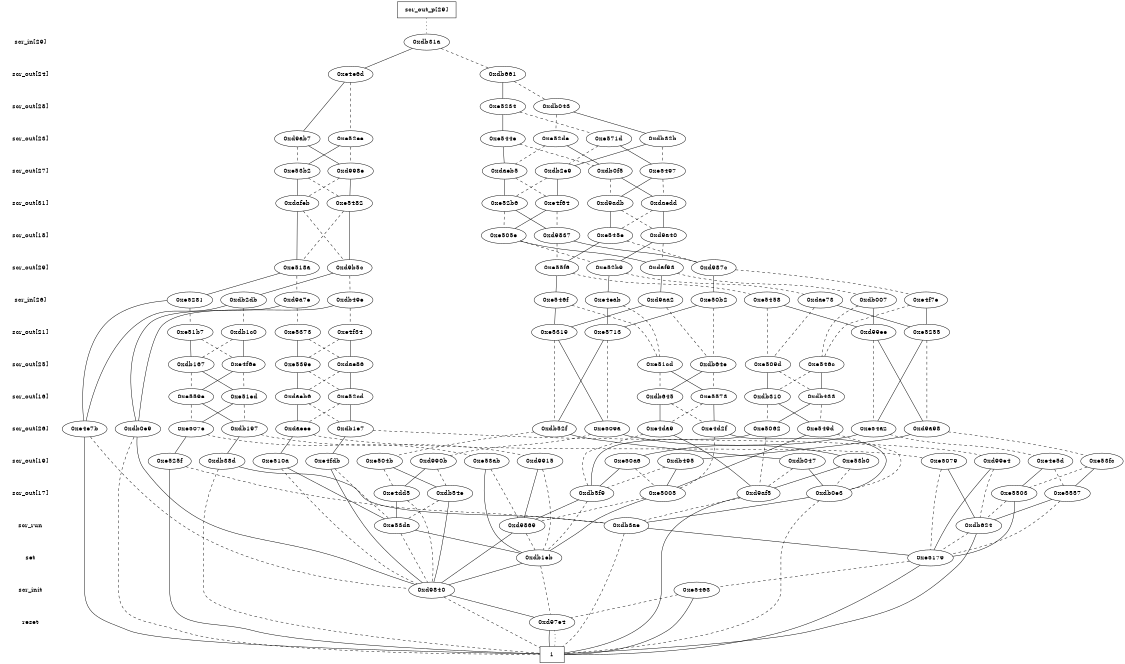 digraph "DD" {
size = "7.5,10"
center = true;
edge [dir = none];
{ node [shape = plaintext];
  edge [style = invis];
  "CONST NODES" [style = invis];
" scr_in[29] " -> " scr_out[24] " -> " scr_out[28] " -> " scr_out[23] " -> " scr_out[27] " -> " scr_out[31] " -> " scr_out[18] " -> " scr_out[29] " -> " scr_in[26] " -> " scr_out[21] " -> " scr_out[25] " -> " scr_out[16] " -> " scr_out[26] " -> " scr_out[19] " -> " scr_out[17] " -> " scr_run " -> " set " -> " scr_init " -> " reset " -> "CONST NODES"; 
}
{ rank = same; node [shape = box]; edge [style = invis];
"  scr_out_p[29]  "; }
{ rank = same; " scr_in[29] ";
"0xdb31a";
}
{ rank = same; " scr_out[24] ";
"0xdb661";
"0xe4e6d";
}
{ rank = same; " scr_out[28] ";
"0xe5234";
"0xdb043";
}
{ rank = same; " scr_out[23] ";
"0xd9ab7";
"0xe571d";
"0xdb32b";
"0xe52ee";
"0xe52de";
"0xe544e";
}
{ rank = same; " scr_out[27] ";
"0xe5497";
"0xdb2e9";
"0xdaeb5";
"0xdb0f5";
"0xd998e";
"0xe53b2";
}
{ rank = same; " scr_out[31] ";
"0xe4f64";
"0xdafeb";
"0xe5482";
"0xdaedd";
"0xd9adb";
"0xe52b6";
}
{ rank = same; " scr_out[18] ";
"0xe505e";
"0xd9837";
"0xe545e";
"0xd9a40";
}
{ rank = same; " scr_out[29] ";
"0xd987c";
"0xe518a";
"0xe52b9";
"0xd9b5c";
"0xe55f6";
"0xdaf93";
}
{ rank = same; " scr_in[26] ";
"0xe4eab";
"0xdb007";
"0xd9a7e";
"0xe5281";
"0xd9aa2";
"0xdae73";
"0xe546f";
"0xe5458";
"0xe4f7e";
"0xdb2db";
"0xe50b2";
"0xdb49e";
}
{ rank = same; " scr_out[21] ";
"0xe5713";
"0xe51b7";
"0xe5373";
"0xd99ee";
"0xe5319";
"0xe4f34";
"0xe5255";
"0xdb1c0";
}
{ rank = same; " scr_out[25] ";
"0xe51cd";
"0xdae86";
"0xe4f6e";
"0xdb167";
"0xe546c";
"0xe539e";
"0xe509d";
"0xdb64e";
}
{ rank = same; " scr_out[16] ";
"0xdb645";
"0xe51ed";
"0xdb310";
"0xe52cd";
"0xe5573";
"0xdaeb6";
"0xdb433";
"0xe559e";
}
{ rank = same; " scr_out[26] ";
"0xdaeee";
"0xe507e";
"0xe549d";
"0xdb1e7";
"0xd9a98";
"0xe54a2";
"0xdb197";
"0xe4da9";
"0xdb52f";
"0xdb0e9";
"0xe4d2f";
"0xe5062";
"0xe4e7b";
"0xe509a";
}
{ rank = same; " scr_out[19] ";
"0xd99e4";
"0xe525f";
"0xe510a";
"0xd9915";
"0xdb38d";
"0xe504b";
"0xe53fc";
"0xd990b";
"0xe50a6";
"0xe53ab";
"0xe4fdb";
"0xdb047";
"0xe4e5d";
"0xe53b0";
"0xe5079";
"0xdb495";
}
{ rank = same; " scr_out[17] ";
"0xe5503";
"0xd9af5";
"0xe4dd5";
"0xdb5f9";
"0xdb0e3";
"0xe5005";
"0xdb54e";
"0xe5557";
}
{ rank = same; " scr_run ";
"0xe53da";
"0xdb3ae";
"0xd9869";
"0xdb624";
}
{ rank = same; " set ";
"0xe5179";
"0xdb1eb";
}
{ rank = same; " scr_init ";
"0xe5463";
"0xd9840";
}
{ rank = same; " reset ";
"0xd97e4";
}
{ rank = same; "CONST NODES";
{ node [shape = box]; "0xd979d";
}
}
"  scr_out_p[29]  " -> "0xdb31a" [style = dotted];
"0xdb31a" -> "0xe4e6d";
"0xdb31a" -> "0xdb661" [style = dashed];
"0xdb661" -> "0xe5234";
"0xdb661" -> "0xdb043" [style = dashed];
"0xe4e6d" -> "0xd9ab7";
"0xe4e6d" -> "0xe52ee" [style = dashed];
"0xe5234" -> "0xe544e";
"0xe5234" -> "0xe571d" [style = dashed];
"0xdb043" -> "0xdb32b";
"0xdb043" -> "0xe52de" [style = dashed];
"0xd9ab7" -> "0xd998e";
"0xd9ab7" -> "0xe53b2" [style = dashed];
"0xe571d" -> "0xe5497";
"0xe571d" -> "0xdb2e9" [style = dashed];
"0xdb32b" -> "0xdb2e9";
"0xdb32b" -> "0xe5497" [style = dashed];
"0xe52ee" -> "0xe53b2";
"0xe52ee" -> "0xd998e" [style = dashed];
"0xe52de" -> "0xdb0f5";
"0xe52de" -> "0xdaeb5" [style = dashed];
"0xe544e" -> "0xdaeb5";
"0xe544e" -> "0xdb0f5" [style = dashed];
"0xe5497" -> "0xd9adb";
"0xe5497" -> "0xdaedd" [style = dashed];
"0xdb2e9" -> "0xe4f64";
"0xdb2e9" -> "0xe52b6" [style = dashed];
"0xdaeb5" -> "0xe52b6";
"0xdaeb5" -> "0xe4f64" [style = dashed];
"0xdb0f5" -> "0xdaedd";
"0xdb0f5" -> "0xd9adb" [style = dashed];
"0xd998e" -> "0xe5482";
"0xd998e" -> "0xdafeb" [style = dashed];
"0xe53b2" -> "0xdafeb";
"0xe53b2" -> "0xe5482" [style = dashed];
"0xe4f64" -> "0xe505e";
"0xe4f64" -> "0xd9837" [style = dashed];
"0xdafeb" -> "0xe518a";
"0xdafeb" -> "0xd9b5c" [style = dashed];
"0xe5482" -> "0xd9b5c";
"0xe5482" -> "0xe518a" [style = dashed];
"0xdaedd" -> "0xd9a40";
"0xdaedd" -> "0xe545e" [style = dashed];
"0xd9adb" -> "0xe545e";
"0xd9adb" -> "0xd9a40" [style = dashed];
"0xe52b6" -> "0xd9837";
"0xe52b6" -> "0xe505e" [style = dashed];
"0xe505e" -> "0xdaf93";
"0xe505e" -> "0xe52b9" [style = dashed];
"0xd9837" -> "0xd987c";
"0xd9837" -> "0xe55f6" [style = dashed];
"0xe545e" -> "0xe55f6";
"0xe545e" -> "0xd987c" [style = dashed];
"0xd9a40" -> "0xe52b9";
"0xd9a40" -> "0xdaf93" [style = dashed];
"0xd987c" -> "0xe50b2";
"0xd987c" -> "0xe4f7e" [style = dashed];
"0xe518a" -> "0xe5281";
"0xe518a" -> "0xd9a7e" [style = dashed];
"0xe52b9" -> "0xe4eab";
"0xe52b9" -> "0xdae73" [style = dashed];
"0xd9b5c" -> "0xdb2db";
"0xd9b5c" -> "0xdb49e" [style = dashed];
"0xe55f6" -> "0xe546f";
"0xe55f6" -> "0xe5458" [style = dashed];
"0xdaf93" -> "0xd9aa2";
"0xdaf93" -> "0xdb007" [style = dashed];
"0xe4eab" -> "0xe5713";
"0xe4eab" -> "0xe51cd" [style = dashed];
"0xdb007" -> "0xd99ee";
"0xdb007" -> "0xe546c" [style = dashed];
"0xd9a7e" -> "0xdb0e9";
"0xd9a7e" -> "0xe5373" [style = dashed];
"0xe5281" -> "0xe4e7b";
"0xe5281" -> "0xe51b7" [style = dashed];
"0xd9aa2" -> "0xe5319";
"0xd9aa2" -> "0xdb64e" [style = dashed];
"0xdae73" -> "0xe5255";
"0xdae73" -> "0xe509d" [style = dashed];
"0xe546f" -> "0xe5319";
"0xe546f" -> "0xe51cd" [style = dashed];
"0xe5458" -> "0xd99ee";
"0xe5458" -> "0xe509d" [style = dashed];
"0xe4f7e" -> "0xe5255";
"0xe4f7e" -> "0xe546c" [style = dashed];
"0xdb2db" -> "0xe4e7b";
"0xdb2db" -> "0xdb1c0" [style = dashed];
"0xe50b2" -> "0xe5713";
"0xe50b2" -> "0xdb64e" [style = dashed];
"0xdb49e" -> "0xdb0e9";
"0xdb49e" -> "0xe4f34" [style = dashed];
"0xe5713" -> "0xdb52f";
"0xe5713" -> "0xe509a" [style = dashed];
"0xe51b7" -> "0xdb167";
"0xe51b7" -> "0xe4f6e" [style = dashed];
"0xe5373" -> "0xe539e";
"0xe5373" -> "0xdae86" [style = dashed];
"0xd99ee" -> "0xd9a98";
"0xd99ee" -> "0xe54a2" [style = dashed];
"0xe5319" -> "0xe509a";
"0xe5319" -> "0xdb52f" [style = dashed];
"0xe4f34" -> "0xdae86";
"0xe4f34" -> "0xe539e" [style = dashed];
"0xe5255" -> "0xe54a2";
"0xe5255" -> "0xd9a98" [style = dashed];
"0xdb1c0" -> "0xe4f6e";
"0xdb1c0" -> "0xdb167" [style = dashed];
"0xe51cd" -> "0xe5573";
"0xe51cd" -> "0xdb645" [style = dashed];
"0xdae86" -> "0xe52cd";
"0xdae86" -> "0xdaeb6" [style = dashed];
"0xe4f6e" -> "0xe559e";
"0xe4f6e" -> "0xe51ed" [style = dashed];
"0xdb167" -> "0xe51ed";
"0xdb167" -> "0xe559e" [style = dashed];
"0xe546c" -> "0xdb433";
"0xe546c" -> "0xdb310" [style = dashed];
"0xe539e" -> "0xdaeb6";
"0xe539e" -> "0xe52cd" [style = dashed];
"0xe509d" -> "0xdb310";
"0xe509d" -> "0xdb433" [style = dashed];
"0xdb64e" -> "0xdb645";
"0xdb64e" -> "0xe5573" [style = dashed];
"0xdb645" -> "0xe4da9";
"0xdb645" -> "0xe4d2f" [style = dashed];
"0xe51ed" -> "0xe507e";
"0xe51ed" -> "0xdb197" [style = dashed];
"0xdb310" -> "0xe549d";
"0xdb310" -> "0xe5062" [style = dashed];
"0xe52cd" -> "0xdb1e7";
"0xe52cd" -> "0xdaeee" [style = dashed];
"0xe5573" -> "0xe4d2f";
"0xe5573" -> "0xe4da9" [style = dashed];
"0xdaeb6" -> "0xdaeee";
"0xdaeb6" -> "0xdb1e7" [style = dashed];
"0xdb433" -> "0xe5062";
"0xdb433" -> "0xe549d" [style = dashed];
"0xe559e" -> "0xdb197";
"0xe559e" -> "0xe507e" [style = dashed];
"0xdaeee" -> "0xe510a";
"0xdaeee" -> "0xe5079" [style = dashed];
"0xe507e" -> "0xe525f";
"0xe507e" -> "0xe53ab" [style = dashed];
"0xe549d" -> "0xe5005";
"0xe549d" -> "0xdb0e3" [style = dashed];
"0xdb1e7" -> "0xe4fdb";
"0xdb1e7" -> "0xd99e4" [style = dashed];
"0xd9a98" -> "0xdb495";
"0xd9a98" -> "0xe53fc" [style = dashed];
"0xe54a2" -> "0xe50a6";
"0xe54a2" -> "0xe4e5d" [style = dashed];
"0xdb197" -> "0xdb38d";
"0xdb197" -> "0xd9915" [style = dashed];
"0xe4da9" -> "0xd9af5";
"0xe4da9" -> "0xdb5f9" [style = dashed];
"0xdb52f" -> "0xdb047";
"0xdb52f" -> "0xe504b" [style = dashed];
"0xdb0e9" -> "0xd9840";
"0xdb0e9" -> "0xd979d" [style = dashed];
"0xe4d2f" -> "0xdb0e3";
"0xe4d2f" -> "0xe5005" [style = dashed];
"0xe5062" -> "0xdb5f9";
"0xe5062" -> "0xd9af5" [style = dashed];
"0xe4e7b" -> "0xd979d";
"0xe4e7b" -> "0xd9840" [style = dashed];
"0xe509a" -> "0xe53b0";
"0xe509a" -> "0xd990b" [style = dashed];
"0xd99e4" -> "0xe5179";
"0xd99e4" -> "0xdb624" [style = dashed];
"0xe525f" -> "0xd979d";
"0xe525f" -> "0xdb3ae" [style = dashed];
"0xe510a" -> "0xe53da";
"0xe510a" -> "0xd9840" [style = dashed];
"0xd9915" -> "0xd9869";
"0xd9915" -> "0xdb1eb" [style = dashed];
"0xdb38d" -> "0xdb3ae";
"0xdb38d" -> "0xd979d" [style = dashed];
"0xe504b" -> "0xdb54e";
"0xe504b" -> "0xe4dd5" [style = dashed];
"0xe53fc" -> "0xe5557";
"0xe53fc" -> "0xe5503" [style = dashed];
"0xd990b" -> "0xe4dd5";
"0xd990b" -> "0xdb54e" [style = dashed];
"0xe50a6" -> "0xdb5f9";
"0xe50a6" -> "0xe5005" [style = dashed];
"0xe53ab" -> "0xdb1eb";
"0xe53ab" -> "0xd9869" [style = dashed];
"0xe4fdb" -> "0xd9840";
"0xe4fdb" -> "0xe53da" [style = dashed];
"0xdb047" -> "0xdb0e3";
"0xdb047" -> "0xd9af5" [style = dashed];
"0xe4e5d" -> "0xe5503";
"0xe4e5d" -> "0xe5557" [style = dashed];
"0xe53b0" -> "0xd9af5";
"0xe53b0" -> "0xdb0e3" [style = dashed];
"0xe5079" -> "0xdb624";
"0xe5079" -> "0xe5179" [style = dashed];
"0xdb495" -> "0xe5005";
"0xdb495" -> "0xdb5f9" [style = dashed];
"0xe5503" -> "0xe5179";
"0xe5503" -> "0xdb624" [style = dashed];
"0xd9af5" -> "0xd979d";
"0xd9af5" -> "0xdb3ae" [style = dashed];
"0xe4dd5" -> "0xe53da";
"0xe4dd5" -> "0xd9840" [style = dashed];
"0xdb5f9" -> "0xd9869";
"0xdb5f9" -> "0xdb1eb" [style = dashed];
"0xdb0e3" -> "0xdb3ae";
"0xdb0e3" -> "0xd979d" [style = dashed];
"0xe5005" -> "0xdb1eb";
"0xe5005" -> "0xd9869" [style = dashed];
"0xdb54e" -> "0xd9840";
"0xdb54e" -> "0xe53da" [style = dashed];
"0xe5557" -> "0xdb624";
"0xe5557" -> "0xe5179" [style = dashed];
"0xe53da" -> "0xdb1eb";
"0xe53da" -> "0xd9840" [style = dashed];
"0xdb3ae" -> "0xe5179";
"0xdb3ae" -> "0xd979d" [style = dashed];
"0xd9869" -> "0xd9840";
"0xd9869" -> "0xdb1eb" [style = dashed];
"0xdb624" -> "0xd979d";
"0xdb624" -> "0xe5179" [style = dashed];
"0xe5179" -> "0xd979d";
"0xe5179" -> "0xe5463" [style = dashed];
"0xdb1eb" -> "0xd9840";
"0xdb1eb" -> "0xd97e4" [style = dashed];
"0xe5463" -> "0xd979d";
"0xe5463" -> "0xd97e4" [style = dashed];
"0xd9840" -> "0xd97e4";
"0xd9840" -> "0xd979d" [style = dashed];
"0xd97e4" -> "0xd979d";
"0xd97e4" -> "0xd979d" [style = dotted];
"0xd979d" [label = "1"];
}
